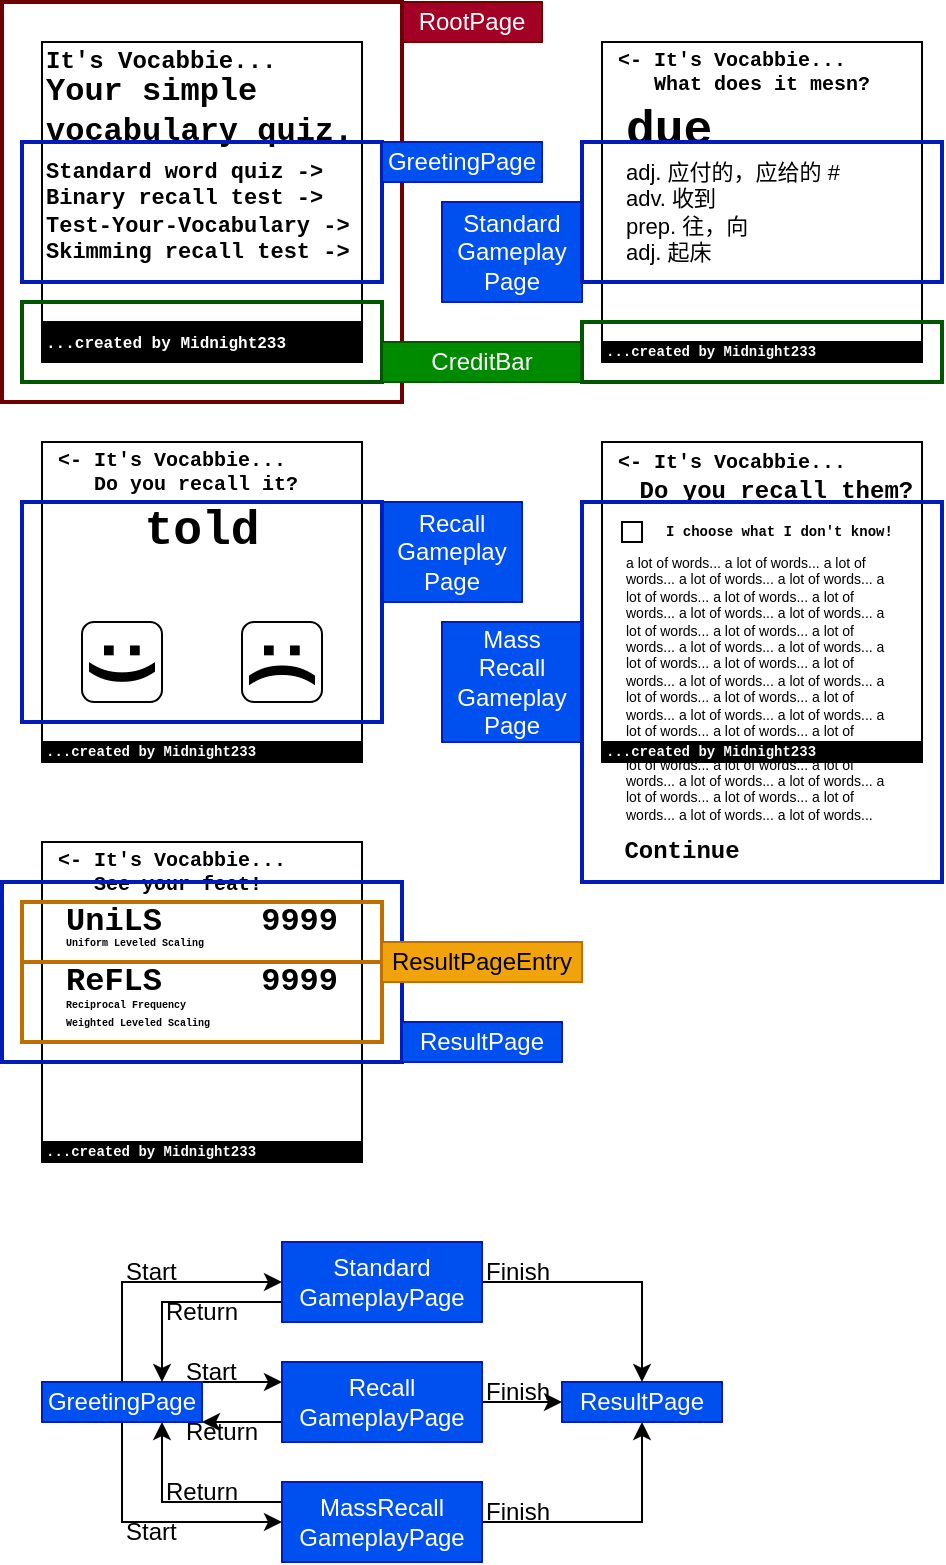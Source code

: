 <mxfile version="24.6.4" type="device">
  <diagram name="第 1 页" id="PSGlgHSYtsuKDjkEbS1B">
    <mxGraphModel dx="672" dy="1048" grid="1" gridSize="10" guides="1" tooltips="1" connect="1" arrows="1" fold="1" page="1" pageScale="1" pageWidth="827" pageHeight="1169" math="0" shadow="0">
      <root>
        <mxCell id="0" />
        <mxCell id="1" parent="0" />
        <mxCell id="bd8_gNuTOP55U4XP3OBN-3" value="RootPage" style="rounded=0;whiteSpace=wrap;html=1;fillColor=#a20025;fontColor=#ffffff;strokeColor=#6F0000;" vertex="1" parent="1">
          <mxGeometry x="220" y="20" width="70" height="20" as="geometry" />
        </mxCell>
        <mxCell id="bd8_gNuTOP55U4XP3OBN-8" value="Standard&lt;div&gt;Gameplay&lt;/div&gt;&lt;div&gt;Page&lt;/div&gt;" style="rounded=0;whiteSpace=wrap;html=1;fillColor=#0050ef;fontColor=#ffffff;strokeColor=#001DBC;" vertex="1" parent="1">
          <mxGeometry x="240" y="120" width="70" height="50" as="geometry" />
        </mxCell>
        <mxCell id="bd8_gNuTOP55U4XP3OBN-9" value="Recall&lt;div&gt;Gameplay&lt;/div&gt;&lt;div&gt;Page&lt;/div&gt;" style="rounded=0;whiteSpace=wrap;html=1;fillColor=#0050ef;fontColor=#ffffff;strokeColor=#001DBC;" vertex="1" parent="1">
          <mxGeometry x="210" y="270" width="70" height="50" as="geometry" />
        </mxCell>
        <mxCell id="bd8_gNuTOP55U4XP3OBN-10" value="Mass&lt;div&gt;Recall&lt;/div&gt;&lt;div&gt;Gameplay&lt;/div&gt;&lt;div&gt;Page&lt;/div&gt;" style="rounded=0;whiteSpace=wrap;html=1;fillColor=#0050ef;fontColor=#ffffff;strokeColor=#001DBC;" vertex="1" parent="1">
          <mxGeometry x="240" y="330" width="70" height="60" as="geometry" />
        </mxCell>
        <mxCell id="bd8_gNuTOP55U4XP3OBN-44" value="" style="group" vertex="1" connectable="0" parent="1">
          <mxGeometry x="40" y="40" width="160" height="160" as="geometry" />
        </mxCell>
        <mxCell id="bd8_gNuTOP55U4XP3OBN-13" value="" style="whiteSpace=wrap;html=1;aspect=fixed;fillColor=none;" vertex="1" parent="bd8_gNuTOP55U4XP3OBN-44">
          <mxGeometry width="160" height="160" as="geometry" />
        </mxCell>
        <mxCell id="bd8_gNuTOP55U4XP3OBN-14" value="...created by Midnight233" style="rounded=0;whiteSpace=wrap;html=1;align=left;fontFamily=Courier New;fontSize=8;fontStyle=1;fontColor=#ffffff;gradientColor=none;fillColor=#000000;" vertex="1" parent="bd8_gNuTOP55U4XP3OBN-44">
          <mxGeometry y="140" width="160" height="20" as="geometry" />
        </mxCell>
        <mxCell id="bd8_gNuTOP55U4XP3OBN-15" value="It&#39;s Vocabbie..." style="text;html=1;align=left;verticalAlign=middle;whiteSpace=wrap;rounded=0;fontFamily=Courier New;fontStyle=1" vertex="1" parent="bd8_gNuTOP55U4XP3OBN-44">
          <mxGeometry width="130" height="20" as="geometry" />
        </mxCell>
        <mxCell id="bd8_gNuTOP55U4XP3OBN-16" value="Your simple&lt;div style=&quot;font-size: 16px;&quot;&gt;vocabulary quiz.&lt;/div&gt;" style="text;html=1;align=left;verticalAlign=middle;whiteSpace=wrap;rounded=0;fontFamily=Courier New;fontStyle=1;fontSize=16;" vertex="1" parent="bd8_gNuTOP55U4XP3OBN-44">
          <mxGeometry y="20" width="160" height="30" as="geometry" />
        </mxCell>
        <mxCell id="bd8_gNuTOP55U4XP3OBN-17" value="Standard word quiz -&amp;gt;&lt;div&gt;Binary recall test -&amp;gt;&lt;/div&gt;&lt;div&gt;Test-Your-Vocabulary -&amp;gt;&lt;/div&gt;&lt;div&gt;Skimming recall test -&amp;gt;&lt;/div&gt;" style="text;html=1;align=left;verticalAlign=middle;whiteSpace=wrap;rounded=0;fontFamily=Courier New;fontStyle=1;fontSize=11;" vertex="1" parent="bd8_gNuTOP55U4XP3OBN-44">
          <mxGeometry y="60" width="160" height="50" as="geometry" />
        </mxCell>
        <mxCell id="bd8_gNuTOP55U4XP3OBN-45" value="" style="group" vertex="1" connectable="0" parent="1">
          <mxGeometry x="320" y="40" width="160" height="160" as="geometry" />
        </mxCell>
        <mxCell id="bd8_gNuTOP55U4XP3OBN-20" value="" style="whiteSpace=wrap;html=1;aspect=fixed;fillColor=none;" vertex="1" parent="bd8_gNuTOP55U4XP3OBN-45">
          <mxGeometry width="160" height="160" as="geometry" />
        </mxCell>
        <mxCell id="bd8_gNuTOP55U4XP3OBN-21" value="...created by Midnight233" style="rounded=0;whiteSpace=wrap;html=1;align=left;fontFamily=Courier New;fontSize=7;fontStyle=1;fontColor=#ffffff;gradientColor=none;fillColor=#000000;" vertex="1" parent="bd8_gNuTOP55U4XP3OBN-45">
          <mxGeometry y="150" width="160" height="10" as="geometry" />
        </mxCell>
        <mxCell id="bd8_gNuTOP55U4XP3OBN-22" value="&amp;nbsp;&amp;lt;- It&#39;s Vocabbie...&lt;div&gt;&amp;nbsp; &amp;nbsp; What does it mesn?&lt;/div&gt;" style="text;html=1;align=left;verticalAlign=middle;whiteSpace=wrap;rounded=0;fontFamily=Courier New;fontStyle=1;fontSize=10;" vertex="1" parent="bd8_gNuTOP55U4XP3OBN-45">
          <mxGeometry width="160" height="30" as="geometry" />
        </mxCell>
        <mxCell id="bd8_gNuTOP55U4XP3OBN-24" value="adj. 应付的，应给的 #&lt;div&gt;adv. 收到&lt;/div&gt;&lt;div&gt;prep. 往，向&lt;/div&gt;&lt;div&gt;adj. 起床&lt;/div&gt;" style="text;html=1;align=left;verticalAlign=middle;whiteSpace=wrap;rounded=0;fontFamily=Helvetica;fontStyle=0;fontSize=11;" vertex="1" parent="bd8_gNuTOP55U4XP3OBN-45">
          <mxGeometry x="10" y="60" width="120" height="50" as="geometry" />
        </mxCell>
        <mxCell id="bd8_gNuTOP55U4XP3OBN-25" value="due" style="text;html=1;align=left;verticalAlign=middle;whiteSpace=wrap;rounded=0;fontFamily=Courier New;fontStyle=1;fontSize=24;" vertex="1" parent="bd8_gNuTOP55U4XP3OBN-45">
          <mxGeometry x="10" y="30" width="50" height="30" as="geometry" />
        </mxCell>
        <mxCell id="bd8_gNuTOP55U4XP3OBN-46" value="" style="group" vertex="1" connectable="0" parent="1">
          <mxGeometry x="40" y="240" width="160" height="160" as="geometry" />
        </mxCell>
        <mxCell id="bd8_gNuTOP55U4XP3OBN-26" value="" style="whiteSpace=wrap;html=1;aspect=fixed;fillColor=none;" vertex="1" parent="bd8_gNuTOP55U4XP3OBN-46">
          <mxGeometry width="160" height="160" as="geometry" />
        </mxCell>
        <mxCell id="bd8_gNuTOP55U4XP3OBN-27" value="...created by Midnight233" style="rounded=0;whiteSpace=wrap;html=1;align=left;fontFamily=Courier New;fontSize=7;fontStyle=1;fontColor=#ffffff;gradientColor=none;fillColor=#000000;" vertex="1" parent="bd8_gNuTOP55U4XP3OBN-46">
          <mxGeometry y="150" width="160" height="10" as="geometry" />
        </mxCell>
        <mxCell id="bd8_gNuTOP55U4XP3OBN-28" value="&amp;nbsp;&amp;lt;- It&#39;s Vocabbie...&lt;div&gt;&amp;nbsp; &amp;nbsp; Do you recall it?&lt;/div&gt;" style="text;html=1;align=left;verticalAlign=middle;whiteSpace=wrap;rounded=0;fontFamily=Courier New;fontStyle=1;fontSize=10;" vertex="1" parent="bd8_gNuTOP55U4XP3OBN-46">
          <mxGeometry width="160" height="30" as="geometry" />
        </mxCell>
        <mxCell id="bd8_gNuTOP55U4XP3OBN-29" value=":)" style="text;html=1;align=center;verticalAlign=bottom;whiteSpace=wrap;rounded=1;fontFamily=Helvetica;fontStyle=1;fontSize=35;horizontal=1;rotation=90;strokeColor=default;" vertex="1" parent="bd8_gNuTOP55U4XP3OBN-46">
          <mxGeometry x="20" y="90" width="40" height="40" as="geometry" />
        </mxCell>
        <mxCell id="bd8_gNuTOP55U4XP3OBN-30" value="told" style="text;html=1;align=center;verticalAlign=middle;whiteSpace=wrap;rounded=0;fontFamily=Courier New;fontStyle=1;fontSize=24;" vertex="1" parent="bd8_gNuTOP55U4XP3OBN-46">
          <mxGeometry x="45" y="30" width="70" height="30" as="geometry" />
        </mxCell>
        <mxCell id="bd8_gNuTOP55U4XP3OBN-31" value=":(" style="text;html=1;align=center;verticalAlign=bottom;whiteSpace=wrap;rounded=1;fontFamily=Helvetica;fontStyle=1;fontSize=35;horizontal=1;rotation=90;strokeColor=default;" vertex="1" parent="bd8_gNuTOP55U4XP3OBN-46">
          <mxGeometry x="100" y="90" width="40" height="40" as="geometry" />
        </mxCell>
        <mxCell id="bd8_gNuTOP55U4XP3OBN-47" value="" style="group" vertex="1" connectable="0" parent="1">
          <mxGeometry x="320" y="240" width="160" height="210" as="geometry" />
        </mxCell>
        <mxCell id="bd8_gNuTOP55U4XP3OBN-32" value="" style="whiteSpace=wrap;html=1;aspect=fixed;fillColor=none;" vertex="1" parent="bd8_gNuTOP55U4XP3OBN-47">
          <mxGeometry width="160" height="160" as="geometry" />
        </mxCell>
        <mxCell id="bd8_gNuTOP55U4XP3OBN-34" value="&amp;nbsp;&amp;lt;- It&#39;s Vocabbie..." style="text;html=1;align=left;verticalAlign=middle;whiteSpace=wrap;rounded=0;fontFamily=Courier New;fontStyle=1;fontSize=10;" vertex="1" parent="bd8_gNuTOP55U4XP3OBN-47">
          <mxGeometry width="160" height="20" as="geometry" />
        </mxCell>
        <mxCell id="bd8_gNuTOP55U4XP3OBN-36" value="&amp;nbsp; Do you recall them?" style="text;html=1;align=center;verticalAlign=middle;whiteSpace=wrap;rounded=0;fontFamily=Courier New;fontStyle=1;fontSize=12;" vertex="1" parent="bd8_gNuTOP55U4XP3OBN-47">
          <mxGeometry y="20" width="160" height="10" as="geometry" />
        </mxCell>
        <mxCell id="bd8_gNuTOP55U4XP3OBN-39" value="I choose what I don&#39;t know!" style="text;html=1;align=left;verticalAlign=middle;whiteSpace=wrap;rounded=0;fontFamily=Courier New;fontStyle=1;fontSize=7;" vertex="1" parent="bd8_gNuTOP55U4XP3OBN-47">
          <mxGeometry x="30" y="40" width="130" height="10" as="geometry" />
        </mxCell>
        <mxCell id="bd8_gNuTOP55U4XP3OBN-40" value="" style="rounded=0;whiteSpace=wrap;html=1;" vertex="1" parent="bd8_gNuTOP55U4XP3OBN-47">
          <mxGeometry x="10" y="40" width="10" height="10" as="geometry" />
        </mxCell>
        <mxCell id="bd8_gNuTOP55U4XP3OBN-41" value="&lt;span style=&quot;font-weight: normal;&quot;&gt;a lot of words... a lot of words... a lot of words... a lot of words... a lot of words... a lot of words... a lot of words... a lot of words... a lot of words... a lot of words... a lot of words... a lot of words... a lot of words... a lot of words... a lot of words... a lot of words... a lot of words... a lot of words... a lot of words... a lot of words... a lot of words... a lot of words... a lot of words... a lot of words... a lot of words...&amp;nbsp;&lt;/span&gt;&lt;span style=&quot;font-weight: 400;&quot;&gt;a lot of words... a lot of words... a lot of words... a lot of words... a lot of words... a lot of words... a lot of words... a lot of words... a lot of words... a lot of words... a lot of words... a lot of words... a lot of words... a lot of words... a lot of words...&amp;nbsp;&lt;/span&gt;" style="text;html=1;align=left;verticalAlign=top;whiteSpace=wrap;rounded=0;fontFamily=Helvetica;fontStyle=1;fontSize=7;" vertex="1" parent="bd8_gNuTOP55U4XP3OBN-47">
          <mxGeometry x="10" y="50" width="140" height="140" as="geometry" />
        </mxCell>
        <mxCell id="bd8_gNuTOP55U4XP3OBN-33" value="...created by Midnight233" style="rounded=0;whiteSpace=wrap;html=1;align=left;fontFamily=Courier New;fontSize=7;fontStyle=1;fontColor=#ffffff;gradientColor=none;fillColor=#000000;" vertex="1" parent="bd8_gNuTOP55U4XP3OBN-47">
          <mxGeometry y="150" width="160" height="10" as="geometry" />
        </mxCell>
        <mxCell id="bd8_gNuTOP55U4XP3OBN-42" value="Continue" style="text;html=1;align=center;verticalAlign=middle;whiteSpace=wrap;rounded=0;fontFamily=Courier New;fontStyle=1" vertex="1" parent="bd8_gNuTOP55U4XP3OBN-47">
          <mxGeometry x="10" y="200" width="60" height="10" as="geometry" />
        </mxCell>
        <mxCell id="bd8_gNuTOP55U4XP3OBN-51" value="" style="rounded=0;whiteSpace=wrap;html=1;fillColor=none;fontColor=#ffffff;strokeColor=#6F0000;strokeWidth=2;" vertex="1" parent="1">
          <mxGeometry x="20" y="20" width="200" height="200" as="geometry" />
        </mxCell>
        <mxCell id="bd8_gNuTOP55U4XP3OBN-52" value="" style="rounded=0;whiteSpace=wrap;html=1;fillColor=none;fontColor=#ffffff;strokeColor=#001DBC;strokeWidth=2;" vertex="1" parent="1">
          <mxGeometry x="30" y="90" width="180" height="70" as="geometry" />
        </mxCell>
        <mxCell id="bd8_gNuTOP55U4XP3OBN-53" value="" style="rounded=0;whiteSpace=wrap;html=1;fillColor=none;fontColor=#ffffff;strokeColor=#005700;strokeWidth=2;" vertex="1" parent="1">
          <mxGeometry x="30" y="170" width="180" height="40" as="geometry" />
        </mxCell>
        <mxCell id="bd8_gNuTOP55U4XP3OBN-4" value="GreetingPage" style="rounded=0;whiteSpace=wrap;html=1;fillColor=#0050ef;fontColor=#ffffff;strokeColor=#001DBC;" vertex="1" parent="1">
          <mxGeometry x="210" y="90" width="80" height="20" as="geometry" />
        </mxCell>
        <mxCell id="bd8_gNuTOP55U4XP3OBN-7" value="CreditBar" style="rounded=0;whiteSpace=wrap;html=1;fillColor=#008a00;fontColor=#ffffff;strokeColor=#005700;" vertex="1" parent="1">
          <mxGeometry x="210" y="190" width="100" height="20" as="geometry" />
        </mxCell>
        <mxCell id="bd8_gNuTOP55U4XP3OBN-54" value="" style="rounded=0;whiteSpace=wrap;html=1;fillColor=none;fontColor=#ffffff;strokeColor=#005700;strokeWidth=2;" vertex="1" parent="1">
          <mxGeometry x="310" y="180" width="180" height="30" as="geometry" />
        </mxCell>
        <mxCell id="bd8_gNuTOP55U4XP3OBN-56" value="" style="rounded=0;whiteSpace=wrap;html=1;fillColor=none;fontColor=#ffffff;strokeColor=#001DBC;strokeWidth=2;" vertex="1" parent="1">
          <mxGeometry x="310" y="90" width="180" height="70" as="geometry" />
        </mxCell>
        <mxCell id="bd8_gNuTOP55U4XP3OBN-59" value="" style="rounded=0;whiteSpace=wrap;html=1;fillColor=none;fontColor=#ffffff;strokeColor=#001DBC;strokeWidth=2;" vertex="1" parent="1">
          <mxGeometry x="30" y="270" width="180" height="110" as="geometry" />
        </mxCell>
        <mxCell id="bd8_gNuTOP55U4XP3OBN-60" value="" style="rounded=0;whiteSpace=wrap;html=1;fillColor=none;fontColor=#ffffff;strokeColor=#001DBC;strokeWidth=2;" vertex="1" parent="1">
          <mxGeometry x="310" y="270" width="180" height="190" as="geometry" />
        </mxCell>
        <mxCell id="bd8_gNuTOP55U4XP3OBN-75" value="" style="group" vertex="1" connectable="0" parent="1">
          <mxGeometry x="40" y="440" width="160" height="160" as="geometry" />
        </mxCell>
        <mxCell id="bd8_gNuTOP55U4XP3OBN-62" value="" style="whiteSpace=wrap;html=1;aspect=fixed;fillColor=none;" vertex="1" parent="bd8_gNuTOP55U4XP3OBN-75">
          <mxGeometry width="160" height="160" as="geometry" />
        </mxCell>
        <mxCell id="bd8_gNuTOP55U4XP3OBN-63" value="...created by Midnight233" style="rounded=0;whiteSpace=wrap;html=1;align=left;fontFamily=Courier New;fontSize=7;fontStyle=1;fontColor=#ffffff;gradientColor=none;fillColor=#000000;" vertex="1" parent="bd8_gNuTOP55U4XP3OBN-75">
          <mxGeometry y="150" width="160" height="10" as="geometry" />
        </mxCell>
        <mxCell id="bd8_gNuTOP55U4XP3OBN-64" value="&amp;nbsp;&amp;lt;- It&#39;s Vocabbie...&lt;div&gt;&amp;nbsp; &amp;nbsp; See your feat!&lt;/div&gt;" style="text;html=1;align=left;verticalAlign=middle;whiteSpace=wrap;rounded=0;fontFamily=Courier New;fontStyle=1;fontSize=10;" vertex="1" parent="bd8_gNuTOP55U4XP3OBN-75">
          <mxGeometry width="160" height="30" as="geometry" />
        </mxCell>
        <mxCell id="bd8_gNuTOP55U4XP3OBN-68" value="UniLS" style="text;html=1;align=left;verticalAlign=middle;whiteSpace=wrap;rounded=0;fontFamily=Courier New;fontStyle=1;fontSize=16;" vertex="1" parent="bd8_gNuTOP55U4XP3OBN-75">
          <mxGeometry x="10" y="35" width="50" height="10" as="geometry" />
        </mxCell>
        <mxCell id="bd8_gNuTOP55U4XP3OBN-69" value="&lt;font style=&quot;font-size: 5px;&quot;&gt;Uniform Leveled Scaling&lt;/font&gt;" style="text;html=1;align=left;verticalAlign=middle;whiteSpace=wrap;rounded=0;fontFamily=Courier New;fontStyle=1;fontSize=7;" vertex="1" parent="bd8_gNuTOP55U4XP3OBN-75">
          <mxGeometry x="10" y="45" width="120" height="10" as="geometry" />
        </mxCell>
        <mxCell id="bd8_gNuTOP55U4XP3OBN-70" value="9999" style="text;html=1;align=right;verticalAlign=middle;whiteSpace=wrap;rounded=0;fontFamily=Courier New;fontStyle=1;fontSize=16;" vertex="1" parent="bd8_gNuTOP55U4XP3OBN-75">
          <mxGeometry x="100" y="35" width="50" height="10" as="geometry" />
        </mxCell>
        <mxCell id="bd8_gNuTOP55U4XP3OBN-72" value="ReFLS" style="text;html=1;align=left;verticalAlign=middle;whiteSpace=wrap;rounded=0;fontFamily=Courier New;fontStyle=1;fontSize=16;" vertex="1" parent="bd8_gNuTOP55U4XP3OBN-75">
          <mxGeometry x="10" y="65" width="50" height="10" as="geometry" />
        </mxCell>
        <mxCell id="bd8_gNuTOP55U4XP3OBN-73" value="&lt;font style=&quot;font-size: 5px;&quot;&gt;Reciprocal Frequency&lt;/font&gt;&lt;div&gt;&lt;font style=&quot;font-size: 5px;&quot;&gt;Weighted Leveled Scaling&lt;/font&gt;&lt;/div&gt;" style="text;html=1;align=left;verticalAlign=middle;whiteSpace=wrap;rounded=0;fontFamily=Courier New;fontStyle=1;fontSize=7;" vertex="1" parent="bd8_gNuTOP55U4XP3OBN-75">
          <mxGeometry x="10" y="75" width="120" height="20" as="geometry" />
        </mxCell>
        <mxCell id="bd8_gNuTOP55U4XP3OBN-74" value="9999" style="text;html=1;align=right;verticalAlign=middle;whiteSpace=wrap;rounded=0;fontFamily=Courier New;fontStyle=1;fontSize=16;" vertex="1" parent="bd8_gNuTOP55U4XP3OBN-75">
          <mxGeometry x="100" y="65" width="50" height="10" as="geometry" />
        </mxCell>
        <mxCell id="bd8_gNuTOP55U4XP3OBN-76" value="" style="rounded=0;whiteSpace=wrap;html=1;fillColor=none;fontColor=#ffffff;strokeColor=#001DBC;strokeWidth=2;" vertex="1" parent="1">
          <mxGeometry x="20" y="460" width="200" height="90" as="geometry" />
        </mxCell>
        <mxCell id="bd8_gNuTOP55U4XP3OBN-5" value="ResultPage" style="rounded=0;whiteSpace=wrap;html=1;fillColor=#0050ef;fontColor=#ffffff;strokeColor=#001DBC;" vertex="1" parent="1">
          <mxGeometry x="220" y="530" width="80" height="20" as="geometry" />
        </mxCell>
        <mxCell id="bd8_gNuTOP55U4XP3OBN-77" value="" style="rounded=0;whiteSpace=wrap;html=1;fillColor=none;fontColor=#000000;strokeColor=#BD7000;strokeWidth=2;" vertex="1" parent="1">
          <mxGeometry x="30" y="470" width="180" height="30" as="geometry" />
        </mxCell>
        <mxCell id="bd8_gNuTOP55U4XP3OBN-78" value="" style="rounded=0;whiteSpace=wrap;html=1;fillColor=none;fontColor=#000000;strokeColor=#BD7000;strokeWidth=2;" vertex="1" parent="1">
          <mxGeometry x="30" y="500" width="180" height="40" as="geometry" />
        </mxCell>
        <mxCell id="bd8_gNuTOP55U4XP3OBN-6" value="ResultPageEntry" style="rounded=0;whiteSpace=wrap;html=1;fillColor=#f0a30a;fontColor=#000000;strokeColor=#BD7000;" vertex="1" parent="1">
          <mxGeometry x="210" y="490" width="100" height="20" as="geometry" />
        </mxCell>
        <mxCell id="bd8_gNuTOP55U4XP3OBN-87" style="edgeStyle=orthogonalEdgeStyle;rounded=0;orthogonalLoop=1;jettySize=auto;html=1;entryX=0;entryY=0.5;entryDx=0;entryDy=0;fontFamily=Helvetica;fontSize=12;fontColor=#ffffff;" edge="1" parent="1" source="bd8_gNuTOP55U4XP3OBN-80" target="bd8_gNuTOP55U4XP3OBN-81">
          <mxGeometry relative="1" as="geometry">
            <Array as="points">
              <mxPoint x="80" y="660" />
            </Array>
          </mxGeometry>
        </mxCell>
        <mxCell id="bd8_gNuTOP55U4XP3OBN-89" style="edgeStyle=orthogonalEdgeStyle;rounded=0;orthogonalLoop=1;jettySize=auto;html=1;entryX=0;entryY=0.5;entryDx=0;entryDy=0;fontFamily=Helvetica;fontSize=12;fontColor=#ffffff;" edge="1" parent="1" source="bd8_gNuTOP55U4XP3OBN-80" target="bd8_gNuTOP55U4XP3OBN-83">
          <mxGeometry relative="1" as="geometry">
            <Array as="points">
              <mxPoint x="80" y="780" />
            </Array>
          </mxGeometry>
        </mxCell>
        <mxCell id="bd8_gNuTOP55U4XP3OBN-95" style="edgeStyle=orthogonalEdgeStyle;rounded=0;orthogonalLoop=1;jettySize=auto;html=1;exitX=1;exitY=0;exitDx=0;exitDy=0;entryX=0;entryY=0.25;entryDx=0;entryDy=0;fontFamily=Helvetica;fontSize=12;fontColor=#ffffff;" edge="1" parent="1" source="bd8_gNuTOP55U4XP3OBN-80" target="bd8_gNuTOP55U4XP3OBN-82">
          <mxGeometry relative="1" as="geometry">
            <Array as="points">
              <mxPoint x="130" y="710" />
              <mxPoint x="130" y="710" />
            </Array>
          </mxGeometry>
        </mxCell>
        <mxCell id="bd8_gNuTOP55U4XP3OBN-80" value="GreetingPage" style="rounded=0;whiteSpace=wrap;html=1;fillColor=#0050ef;fontColor=#ffffff;strokeColor=#001DBC;" vertex="1" parent="1">
          <mxGeometry x="40" y="710" width="80" height="20" as="geometry" />
        </mxCell>
        <mxCell id="bd8_gNuTOP55U4XP3OBN-91" style="edgeStyle=orthogonalEdgeStyle;rounded=0;orthogonalLoop=1;jettySize=auto;html=1;entryX=0.5;entryY=0;entryDx=0;entryDy=0;fontFamily=Helvetica;fontSize=12;fontColor=#ffffff;" edge="1" parent="1" source="bd8_gNuTOP55U4XP3OBN-81" target="bd8_gNuTOP55U4XP3OBN-85">
          <mxGeometry relative="1" as="geometry" />
        </mxCell>
        <mxCell id="bd8_gNuTOP55U4XP3OBN-93" style="edgeStyle=orthogonalEdgeStyle;rounded=0;orthogonalLoop=1;jettySize=auto;html=1;entryX=0.75;entryY=0;entryDx=0;entryDy=0;fontFamily=Helvetica;fontSize=12;fontColor=#ffffff;" edge="1" parent="1" source="bd8_gNuTOP55U4XP3OBN-81" target="bd8_gNuTOP55U4XP3OBN-80">
          <mxGeometry relative="1" as="geometry">
            <Array as="points">
              <mxPoint x="100" y="670" />
            </Array>
          </mxGeometry>
        </mxCell>
        <mxCell id="bd8_gNuTOP55U4XP3OBN-81" value="Standard&lt;div&gt;Gameplay&lt;span style=&quot;background-color: initial;&quot;&gt;Page&lt;/span&gt;&lt;/div&gt;" style="rounded=0;whiteSpace=wrap;html=1;fillColor=#0050ef;fontColor=#ffffff;strokeColor=#001DBC;" vertex="1" parent="1">
          <mxGeometry x="160" y="640" width="100" height="40" as="geometry" />
        </mxCell>
        <mxCell id="bd8_gNuTOP55U4XP3OBN-90" value="" style="edgeStyle=orthogonalEdgeStyle;rounded=0;orthogonalLoop=1;jettySize=auto;html=1;fontFamily=Helvetica;fontSize=12;fontColor=#ffffff;" edge="1" parent="1" source="bd8_gNuTOP55U4XP3OBN-82" target="bd8_gNuTOP55U4XP3OBN-85">
          <mxGeometry relative="1" as="geometry" />
        </mxCell>
        <mxCell id="bd8_gNuTOP55U4XP3OBN-96" style="edgeStyle=orthogonalEdgeStyle;rounded=0;orthogonalLoop=1;jettySize=auto;html=1;exitX=0;exitY=0.75;exitDx=0;exitDy=0;entryX=1;entryY=1;entryDx=0;entryDy=0;fontFamily=Helvetica;fontSize=12;fontColor=#ffffff;" edge="1" parent="1" source="bd8_gNuTOP55U4XP3OBN-82" target="bd8_gNuTOP55U4XP3OBN-80">
          <mxGeometry relative="1" as="geometry">
            <Array as="points">
              <mxPoint x="130" y="730" />
              <mxPoint x="130" y="730" />
            </Array>
          </mxGeometry>
        </mxCell>
        <mxCell id="bd8_gNuTOP55U4XP3OBN-82" value="Recall&lt;div&gt;Gameplay&lt;span style=&quot;background-color: initial;&quot;&gt;Page&lt;/span&gt;&lt;/div&gt;" style="rounded=0;whiteSpace=wrap;html=1;fillColor=#0050ef;fontColor=#ffffff;strokeColor=#001DBC;" vertex="1" parent="1">
          <mxGeometry x="160" y="700" width="100" height="40" as="geometry" />
        </mxCell>
        <mxCell id="bd8_gNuTOP55U4XP3OBN-92" style="edgeStyle=orthogonalEdgeStyle;rounded=0;orthogonalLoop=1;jettySize=auto;html=1;entryX=0.5;entryY=1;entryDx=0;entryDy=0;fontFamily=Helvetica;fontSize=12;fontColor=#ffffff;" edge="1" parent="1" source="bd8_gNuTOP55U4XP3OBN-83" target="bd8_gNuTOP55U4XP3OBN-85">
          <mxGeometry relative="1" as="geometry" />
        </mxCell>
        <mxCell id="bd8_gNuTOP55U4XP3OBN-94" style="edgeStyle=orthogonalEdgeStyle;rounded=0;orthogonalLoop=1;jettySize=auto;html=1;exitX=0;exitY=0.25;exitDx=0;exitDy=0;entryX=0.75;entryY=1;entryDx=0;entryDy=0;fontFamily=Helvetica;fontSize=12;fontColor=#ffffff;" edge="1" parent="1" source="bd8_gNuTOP55U4XP3OBN-83" target="bd8_gNuTOP55U4XP3OBN-80">
          <mxGeometry relative="1" as="geometry" />
        </mxCell>
        <mxCell id="bd8_gNuTOP55U4XP3OBN-83" value="Mass&lt;span style=&quot;background-color: initial;&quot;&gt;Recall&lt;/span&gt;&lt;div&gt;Gameplay&lt;span style=&quot;background-color: initial;&quot;&gt;Page&lt;/span&gt;&lt;/div&gt;" style="rounded=0;whiteSpace=wrap;html=1;fillColor=#0050ef;fontColor=#ffffff;strokeColor=#001DBC;" vertex="1" parent="1">
          <mxGeometry x="160" y="760" width="100" height="40" as="geometry" />
        </mxCell>
        <mxCell id="bd8_gNuTOP55U4XP3OBN-85" value="ResultPage" style="rounded=0;whiteSpace=wrap;html=1;fillColor=#0050ef;fontColor=#ffffff;strokeColor=#001DBC;" vertex="1" parent="1">
          <mxGeometry x="300" y="710" width="80" height="20" as="geometry" />
        </mxCell>
        <mxCell id="bd8_gNuTOP55U4XP3OBN-97" value="Return" style="text;html=1;align=center;verticalAlign=middle;whiteSpace=wrap;rounded=0;fontFamily=Helvetica;fontSize=12;fontColor=#000000;" vertex="1" parent="1">
          <mxGeometry x="100" y="760" width="40" height="10" as="geometry" />
        </mxCell>
        <mxCell id="bd8_gNuTOP55U4XP3OBN-98" value="Return" style="text;html=1;align=center;verticalAlign=middle;whiteSpace=wrap;rounded=0;fontFamily=Helvetica;fontSize=12;fontColor=#000000;" vertex="1" parent="1">
          <mxGeometry x="110" y="730" width="40" height="10" as="geometry" />
        </mxCell>
        <mxCell id="bd8_gNuTOP55U4XP3OBN-99" value="Start" style="text;html=1;align=left;verticalAlign=middle;whiteSpace=wrap;rounded=0;fontFamily=Helvetica;fontSize=12;fontColor=#000000;" vertex="1" parent="1">
          <mxGeometry x="80" y="780" width="40" height="10" as="geometry" />
        </mxCell>
        <mxCell id="bd8_gNuTOP55U4XP3OBN-100" value="Return" style="text;html=1;align=center;verticalAlign=middle;whiteSpace=wrap;rounded=0;fontFamily=Helvetica;fontSize=12;fontColor=#000000;" vertex="1" parent="1">
          <mxGeometry x="100" y="670" width="40" height="10" as="geometry" />
        </mxCell>
        <mxCell id="bd8_gNuTOP55U4XP3OBN-102" value="Start" style="text;html=1;align=left;verticalAlign=middle;whiteSpace=wrap;rounded=0;fontFamily=Helvetica;fontSize=12;fontColor=#000000;" vertex="1" parent="1">
          <mxGeometry x="80" y="650" width="40" height="10" as="geometry" />
        </mxCell>
        <mxCell id="bd8_gNuTOP55U4XP3OBN-103" value="Start" style="text;html=1;align=left;verticalAlign=middle;whiteSpace=wrap;rounded=0;fontFamily=Helvetica;fontSize=12;fontColor=#000000;" vertex="1" parent="1">
          <mxGeometry x="110" y="700" width="40" height="10" as="geometry" />
        </mxCell>
        <mxCell id="bd8_gNuTOP55U4XP3OBN-104" value="Finish" style="text;html=1;align=left;verticalAlign=middle;whiteSpace=wrap;rounded=0;fontFamily=Helvetica;fontSize=12;fontColor=#000000;" vertex="1" parent="1">
          <mxGeometry x="260" y="710" width="40" height="10" as="geometry" />
        </mxCell>
        <mxCell id="bd8_gNuTOP55U4XP3OBN-105" value="Finish" style="text;html=1;align=left;verticalAlign=middle;whiteSpace=wrap;rounded=0;fontFamily=Helvetica;fontSize=12;fontColor=#000000;" vertex="1" parent="1">
          <mxGeometry x="260" y="650" width="40" height="10" as="geometry" />
        </mxCell>
        <mxCell id="bd8_gNuTOP55U4XP3OBN-106" value="Finish" style="text;html=1;align=left;verticalAlign=middle;whiteSpace=wrap;rounded=0;fontFamily=Helvetica;fontSize=12;fontColor=#000000;" vertex="1" parent="1">
          <mxGeometry x="260" y="770" width="40" height="10" as="geometry" />
        </mxCell>
      </root>
    </mxGraphModel>
  </diagram>
</mxfile>
